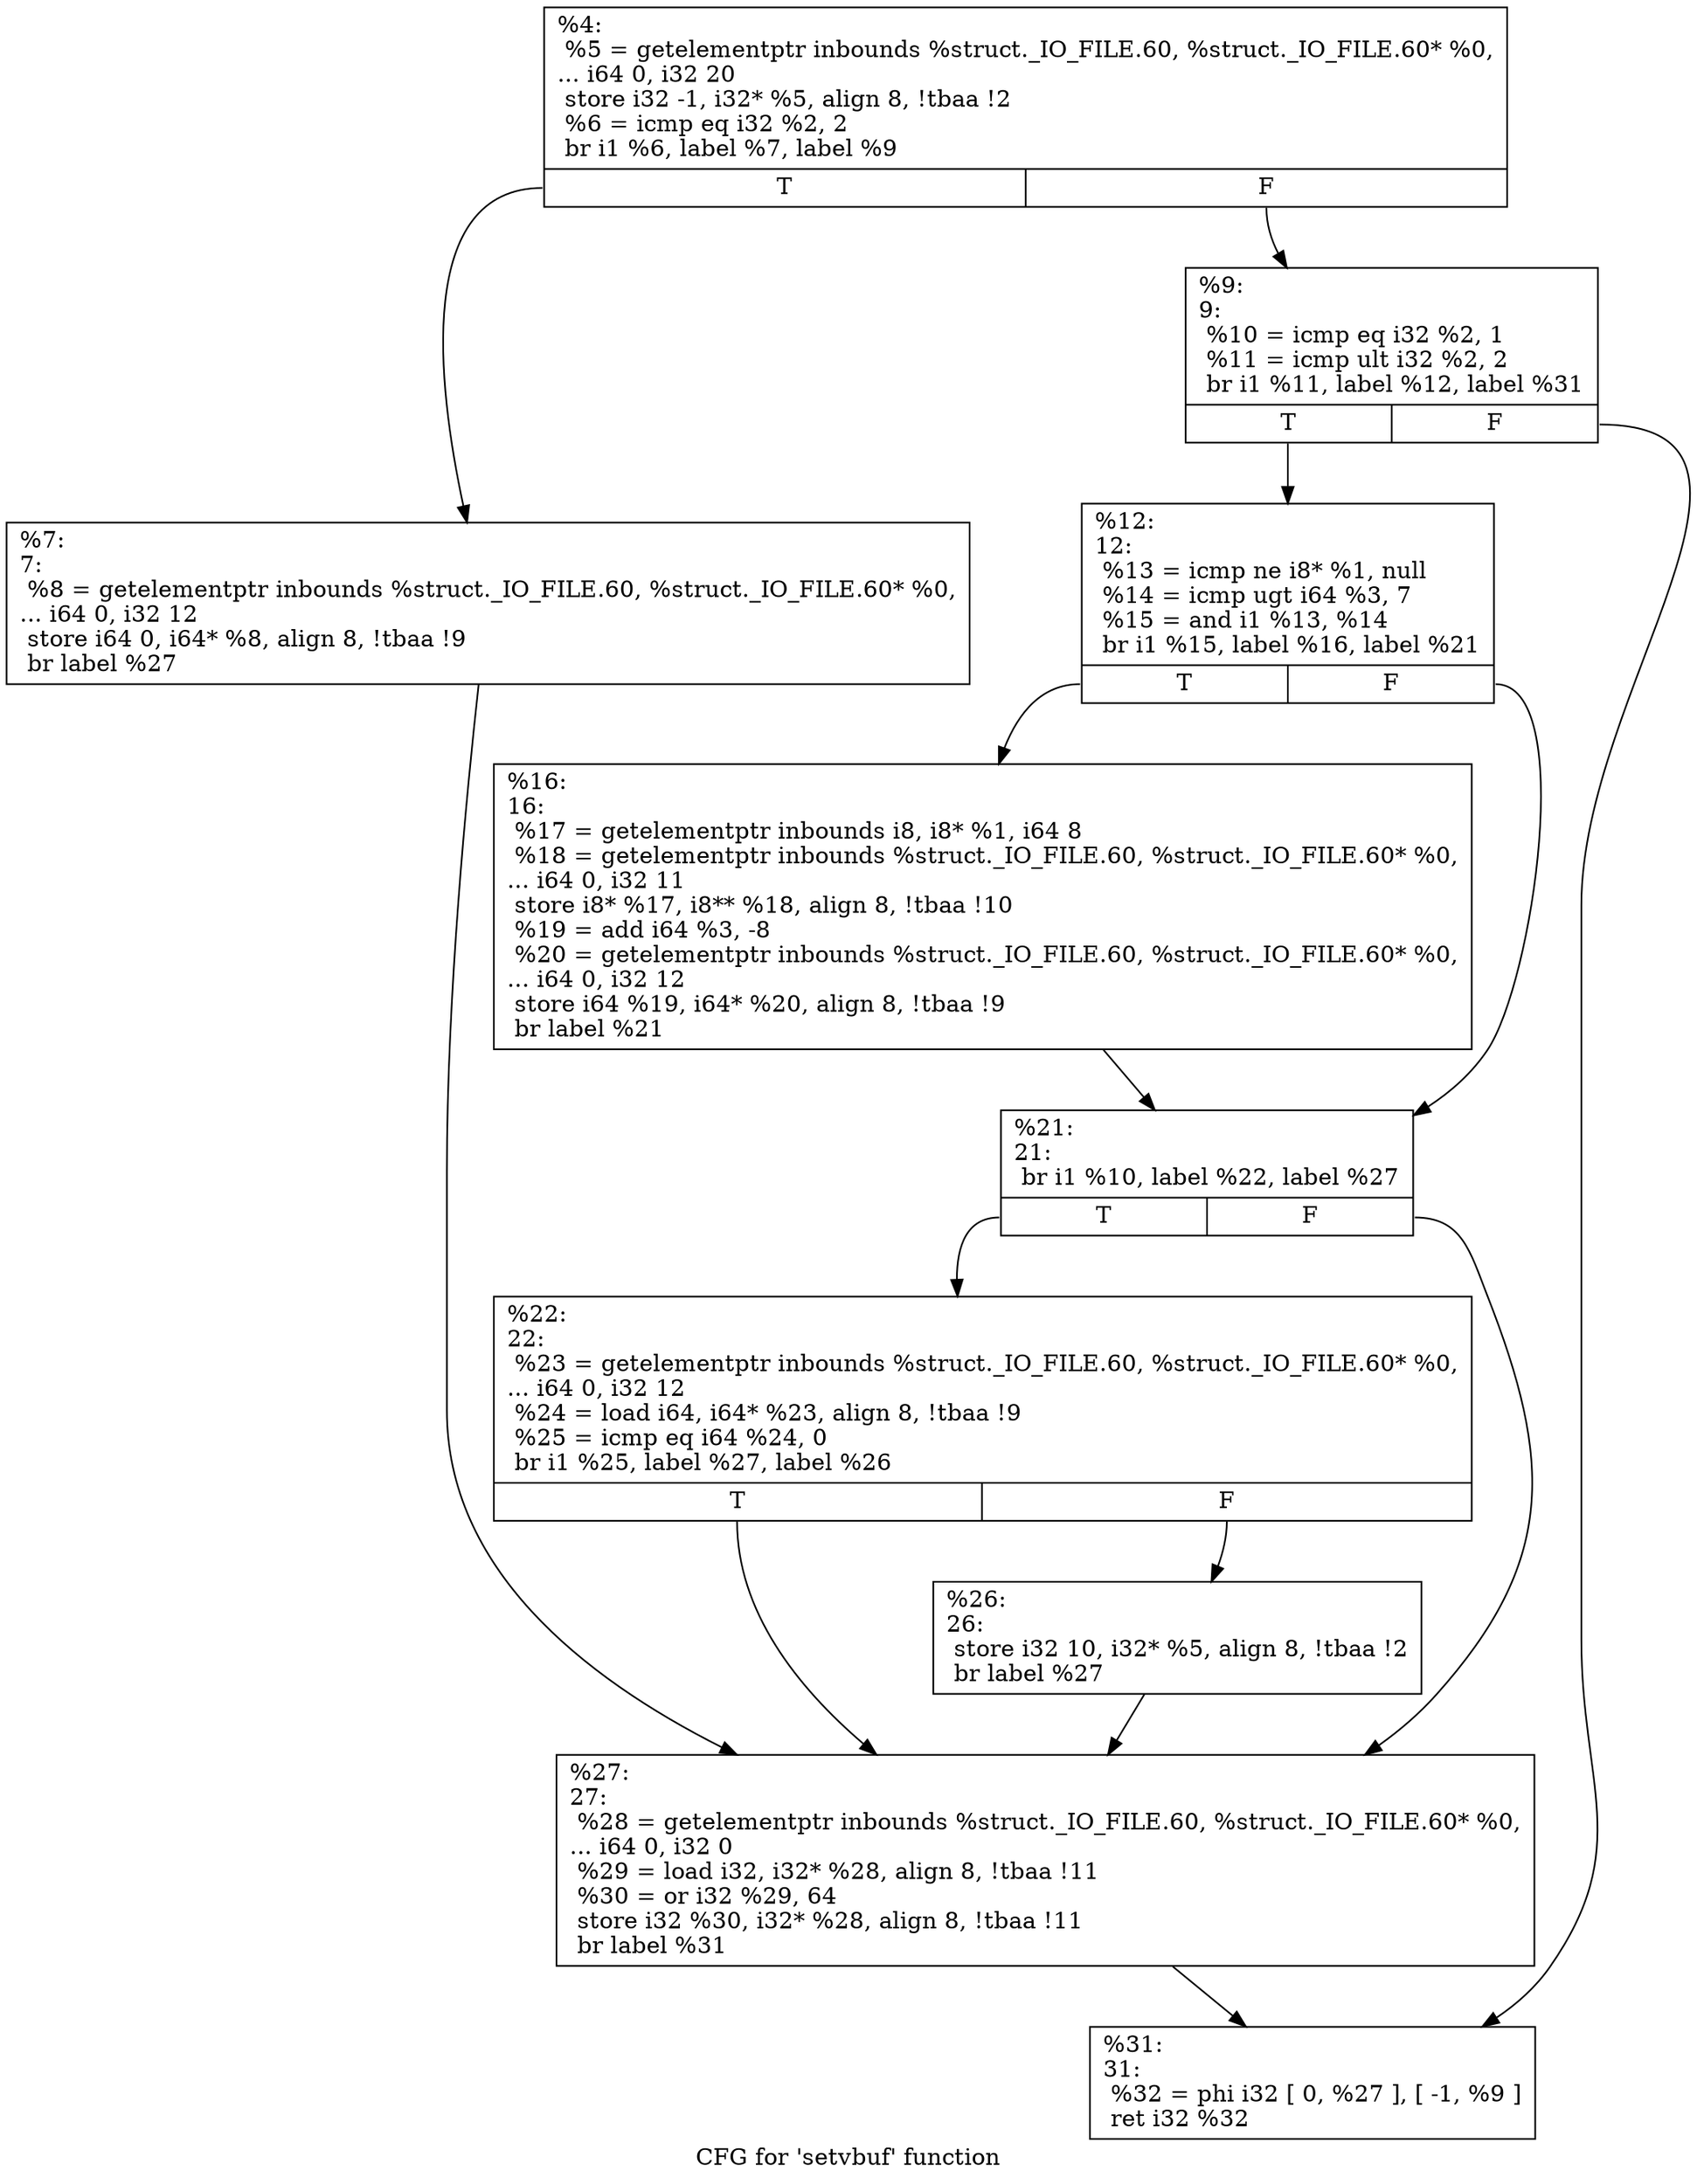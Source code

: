 digraph "CFG for 'setvbuf' function" {
	label="CFG for 'setvbuf' function";

	Node0x284ffd0 [shape=record,label="{%4:\l  %5 = getelementptr inbounds %struct._IO_FILE.60, %struct._IO_FILE.60* %0,\l... i64 0, i32 20\l  store i32 -1, i32* %5, align 8, !tbaa !2\l  %6 = icmp eq i32 %2, 2\l  br i1 %6, label %7, label %9\l|{<s0>T|<s1>F}}"];
	Node0x284ffd0:s0 -> Node0x2850020;
	Node0x284ffd0:s1 -> Node0x2850070;
	Node0x2850020 [shape=record,label="{%7:\l7:                                                \l  %8 = getelementptr inbounds %struct._IO_FILE.60, %struct._IO_FILE.60* %0,\l... i64 0, i32 12\l  store i64 0, i64* %8, align 8, !tbaa !9\l  br label %27\l}"];
	Node0x2850020 -> Node0x2850250;
	Node0x2850070 [shape=record,label="{%9:\l9:                                                \l  %10 = icmp eq i32 %2, 1\l  %11 = icmp ult i32 %2, 2\l  br i1 %11, label %12, label %31\l|{<s0>T|<s1>F}}"];
	Node0x2850070:s0 -> Node0x28500c0;
	Node0x2850070:s1 -> Node0x28502a0;
	Node0x28500c0 [shape=record,label="{%12:\l12:                                               \l  %13 = icmp ne i8* %1, null\l  %14 = icmp ugt i64 %3, 7\l  %15 = and i1 %13, %14\l  br i1 %15, label %16, label %21\l|{<s0>T|<s1>F}}"];
	Node0x28500c0:s0 -> Node0x2850110;
	Node0x28500c0:s1 -> Node0x2850160;
	Node0x2850110 [shape=record,label="{%16:\l16:                                               \l  %17 = getelementptr inbounds i8, i8* %1, i64 8\l  %18 = getelementptr inbounds %struct._IO_FILE.60, %struct._IO_FILE.60* %0,\l... i64 0, i32 11\l  store i8* %17, i8** %18, align 8, !tbaa !10\l  %19 = add i64 %3, -8\l  %20 = getelementptr inbounds %struct._IO_FILE.60, %struct._IO_FILE.60* %0,\l... i64 0, i32 12\l  store i64 %19, i64* %20, align 8, !tbaa !9\l  br label %21\l}"];
	Node0x2850110 -> Node0x2850160;
	Node0x2850160 [shape=record,label="{%21:\l21:                                               \l  br i1 %10, label %22, label %27\l|{<s0>T|<s1>F}}"];
	Node0x2850160:s0 -> Node0x28501b0;
	Node0x2850160:s1 -> Node0x2850250;
	Node0x28501b0 [shape=record,label="{%22:\l22:                                               \l  %23 = getelementptr inbounds %struct._IO_FILE.60, %struct._IO_FILE.60* %0,\l... i64 0, i32 12\l  %24 = load i64, i64* %23, align 8, !tbaa !9\l  %25 = icmp eq i64 %24, 0\l  br i1 %25, label %27, label %26\l|{<s0>T|<s1>F}}"];
	Node0x28501b0:s0 -> Node0x2850250;
	Node0x28501b0:s1 -> Node0x2850200;
	Node0x2850200 [shape=record,label="{%26:\l26:                                               \l  store i32 10, i32* %5, align 8, !tbaa !2\l  br label %27\l}"];
	Node0x2850200 -> Node0x2850250;
	Node0x2850250 [shape=record,label="{%27:\l27:                                               \l  %28 = getelementptr inbounds %struct._IO_FILE.60, %struct._IO_FILE.60* %0,\l... i64 0, i32 0\l  %29 = load i32, i32* %28, align 8, !tbaa !11\l  %30 = or i32 %29, 64\l  store i32 %30, i32* %28, align 8, !tbaa !11\l  br label %31\l}"];
	Node0x2850250 -> Node0x28502a0;
	Node0x28502a0 [shape=record,label="{%31:\l31:                                               \l  %32 = phi i32 [ 0, %27 ], [ -1, %9 ]\l  ret i32 %32\l}"];
}
